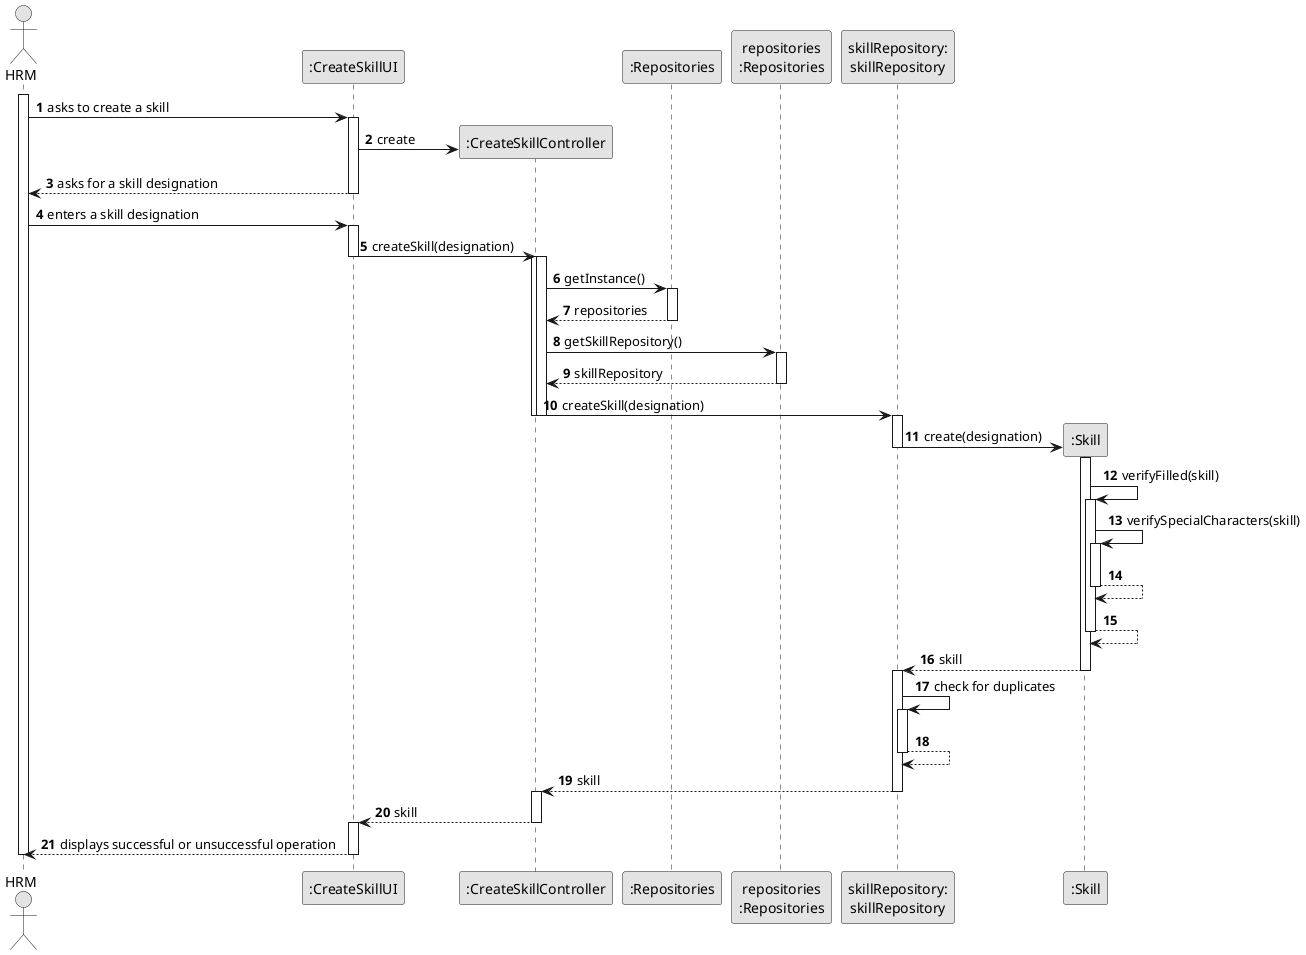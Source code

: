 @startuml
skinparam monochrome true
skinparam packageStyle rectangle
skinparam shadowing false

autonumber

actor "HRM" as HRM
participant ":CreateSkillUI" as UI
participant ":CreateSkillController" as CTRL
participant ":Repositories" as GlobRepo
participant "repositories\n:Repositories" as PLAT
participant "skillRepository:\nskillRepository" as skillRepository
participant ":Skill" as Skill

activate HRM

HRM ->UI : asks to create a skill
activate UI

UI -> CTRL** : create

UI --> HRM : asks for a skill designation
deactivate UI

HRM -> UI : enters a skill designation
activate UI

UI->CTRL : createSkill(designation)
deactivate UI
activate CTRL

activate CTRL
CTRL -> GlobRepo : getInstance()
activate GlobRepo
GlobRepo --> CTRL : repositories
deactivate GlobRepo

CTRL -> PLAT : getSkillRepository()
activate PLAT
PLAT -->  CTRL: skillRepository
deactivate PLAT

CTRL -> skillRepository : createSkill(designation)
deactivate CTRL
deactivate CTRL
activate skillRepository

    skillRepository -> Skill** : create(designation)
    deactivate skillRepository

        activate Skill

    Skill -> Skill : verifyFilled(skill)
        activate Skill
        Skill -> Skill : verifySpecialCharacters(skill)
        activate Skill
        Skill --> Skill
    deactivate Skill
    Skill --> Skill
    deactivate Skill

    Skill --> skillRepository : skill
     deactivate Skill
    activate skillRepository

    skillRepository -> skillRepository : check for duplicates
    activate skillRepository
    skillRepository -->skillRepository
    deactivate skillRepository
    deactivate Skill

    CTRL <-- skillRepository : skill
    deactivate skillRepository
    activate CTRL



    CTRL --> UI : skill
    deactivate CTRL
    activate UI


    UI --> HRM : displays successful or unsuccessful operation
    deactivate UI
deactivate HRM
@enduml